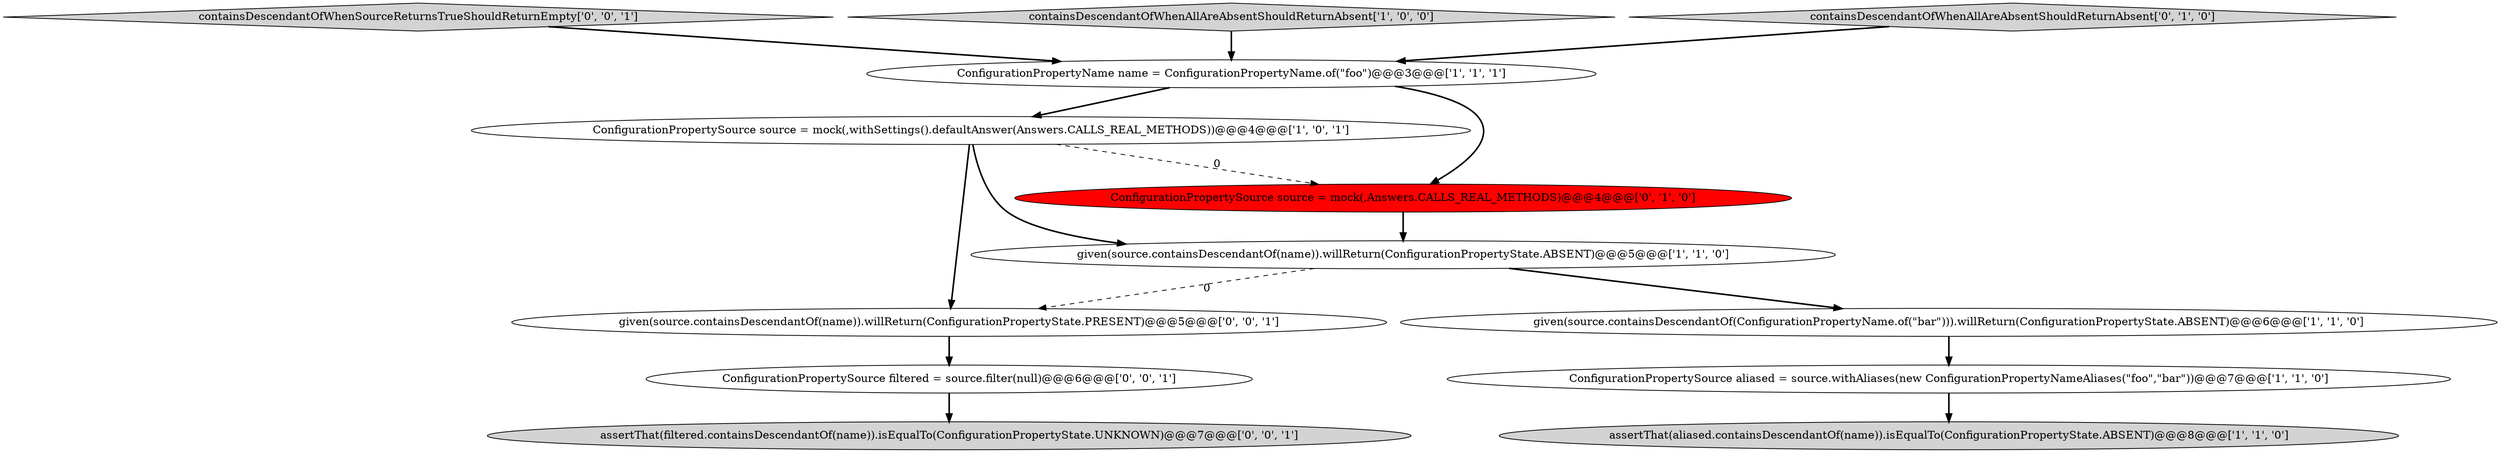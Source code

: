digraph {
0 [style = filled, label = "given(source.containsDescendantOf(ConfigurationPropertyName.of(\"bar\"))).willReturn(ConfigurationPropertyState.ABSENT)@@@6@@@['1', '1', '0']", fillcolor = white, shape = ellipse image = "AAA0AAABBB1BBB"];
12 [style = filled, label = "containsDescendantOfWhenSourceReturnsTrueShouldReturnEmpty['0', '0', '1']", fillcolor = lightgray, shape = diamond image = "AAA0AAABBB3BBB"];
6 [style = filled, label = "given(source.containsDescendantOf(name)).willReturn(ConfigurationPropertyState.ABSENT)@@@5@@@['1', '1', '0']", fillcolor = white, shape = ellipse image = "AAA0AAABBB1BBB"];
1 [style = filled, label = "containsDescendantOfWhenAllAreAbsentShouldReturnAbsent['1', '0', '0']", fillcolor = lightgray, shape = diamond image = "AAA0AAABBB1BBB"];
4 [style = filled, label = "ConfigurationPropertyName name = ConfigurationPropertyName.of(\"foo\")@@@3@@@['1', '1', '1']", fillcolor = white, shape = ellipse image = "AAA0AAABBB1BBB"];
8 [style = filled, label = "containsDescendantOfWhenAllAreAbsentShouldReturnAbsent['0', '1', '0']", fillcolor = lightgray, shape = diamond image = "AAA0AAABBB2BBB"];
10 [style = filled, label = "ConfigurationPropertySource filtered = source.filter(null)@@@6@@@['0', '0', '1']", fillcolor = white, shape = ellipse image = "AAA0AAABBB3BBB"];
9 [style = filled, label = "given(source.containsDescendantOf(name)).willReturn(ConfigurationPropertyState.PRESENT)@@@5@@@['0', '0', '1']", fillcolor = white, shape = ellipse image = "AAA0AAABBB3BBB"];
2 [style = filled, label = "ConfigurationPropertySource aliased = source.withAliases(new ConfigurationPropertyNameAliases(\"foo\",\"bar\"))@@@7@@@['1', '1', '0']", fillcolor = white, shape = ellipse image = "AAA0AAABBB1BBB"];
3 [style = filled, label = "ConfigurationPropertySource source = mock(,withSettings().defaultAnswer(Answers.CALLS_REAL_METHODS))@@@4@@@['1', '0', '1']", fillcolor = white, shape = ellipse image = "AAA0AAABBB1BBB"];
7 [style = filled, label = "ConfigurationPropertySource source = mock(,Answers.CALLS_REAL_METHODS)@@@4@@@['0', '1', '0']", fillcolor = red, shape = ellipse image = "AAA1AAABBB2BBB"];
11 [style = filled, label = "assertThat(filtered.containsDescendantOf(name)).isEqualTo(ConfigurationPropertyState.UNKNOWN)@@@7@@@['0', '0', '1']", fillcolor = lightgray, shape = ellipse image = "AAA0AAABBB3BBB"];
5 [style = filled, label = "assertThat(aliased.containsDescendantOf(name)).isEqualTo(ConfigurationPropertyState.ABSENT)@@@8@@@['1', '1', '0']", fillcolor = lightgray, shape = ellipse image = "AAA0AAABBB1BBB"];
3->9 [style = bold, label=""];
4->3 [style = bold, label=""];
3->6 [style = bold, label=""];
1->4 [style = bold, label=""];
6->0 [style = bold, label=""];
0->2 [style = bold, label=""];
8->4 [style = bold, label=""];
9->10 [style = bold, label=""];
12->4 [style = bold, label=""];
3->7 [style = dashed, label="0"];
4->7 [style = bold, label=""];
7->6 [style = bold, label=""];
2->5 [style = bold, label=""];
6->9 [style = dashed, label="0"];
10->11 [style = bold, label=""];
}
